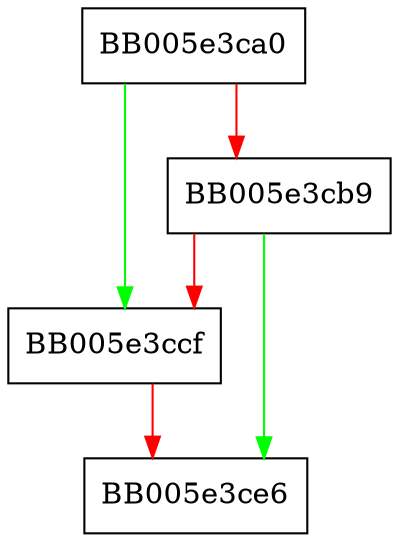 digraph OSSL_HTTP_REQ_CTX_set1_req {
  node [shape="box"];
  graph [splines=ortho];
  BB005e3ca0 -> BB005e3ccf [color="green"];
  BB005e3ca0 -> BB005e3cb9 [color="red"];
  BB005e3cb9 -> BB005e3ce6 [color="green"];
  BB005e3cb9 -> BB005e3ccf [color="red"];
  BB005e3ccf -> BB005e3ce6 [color="red"];
}